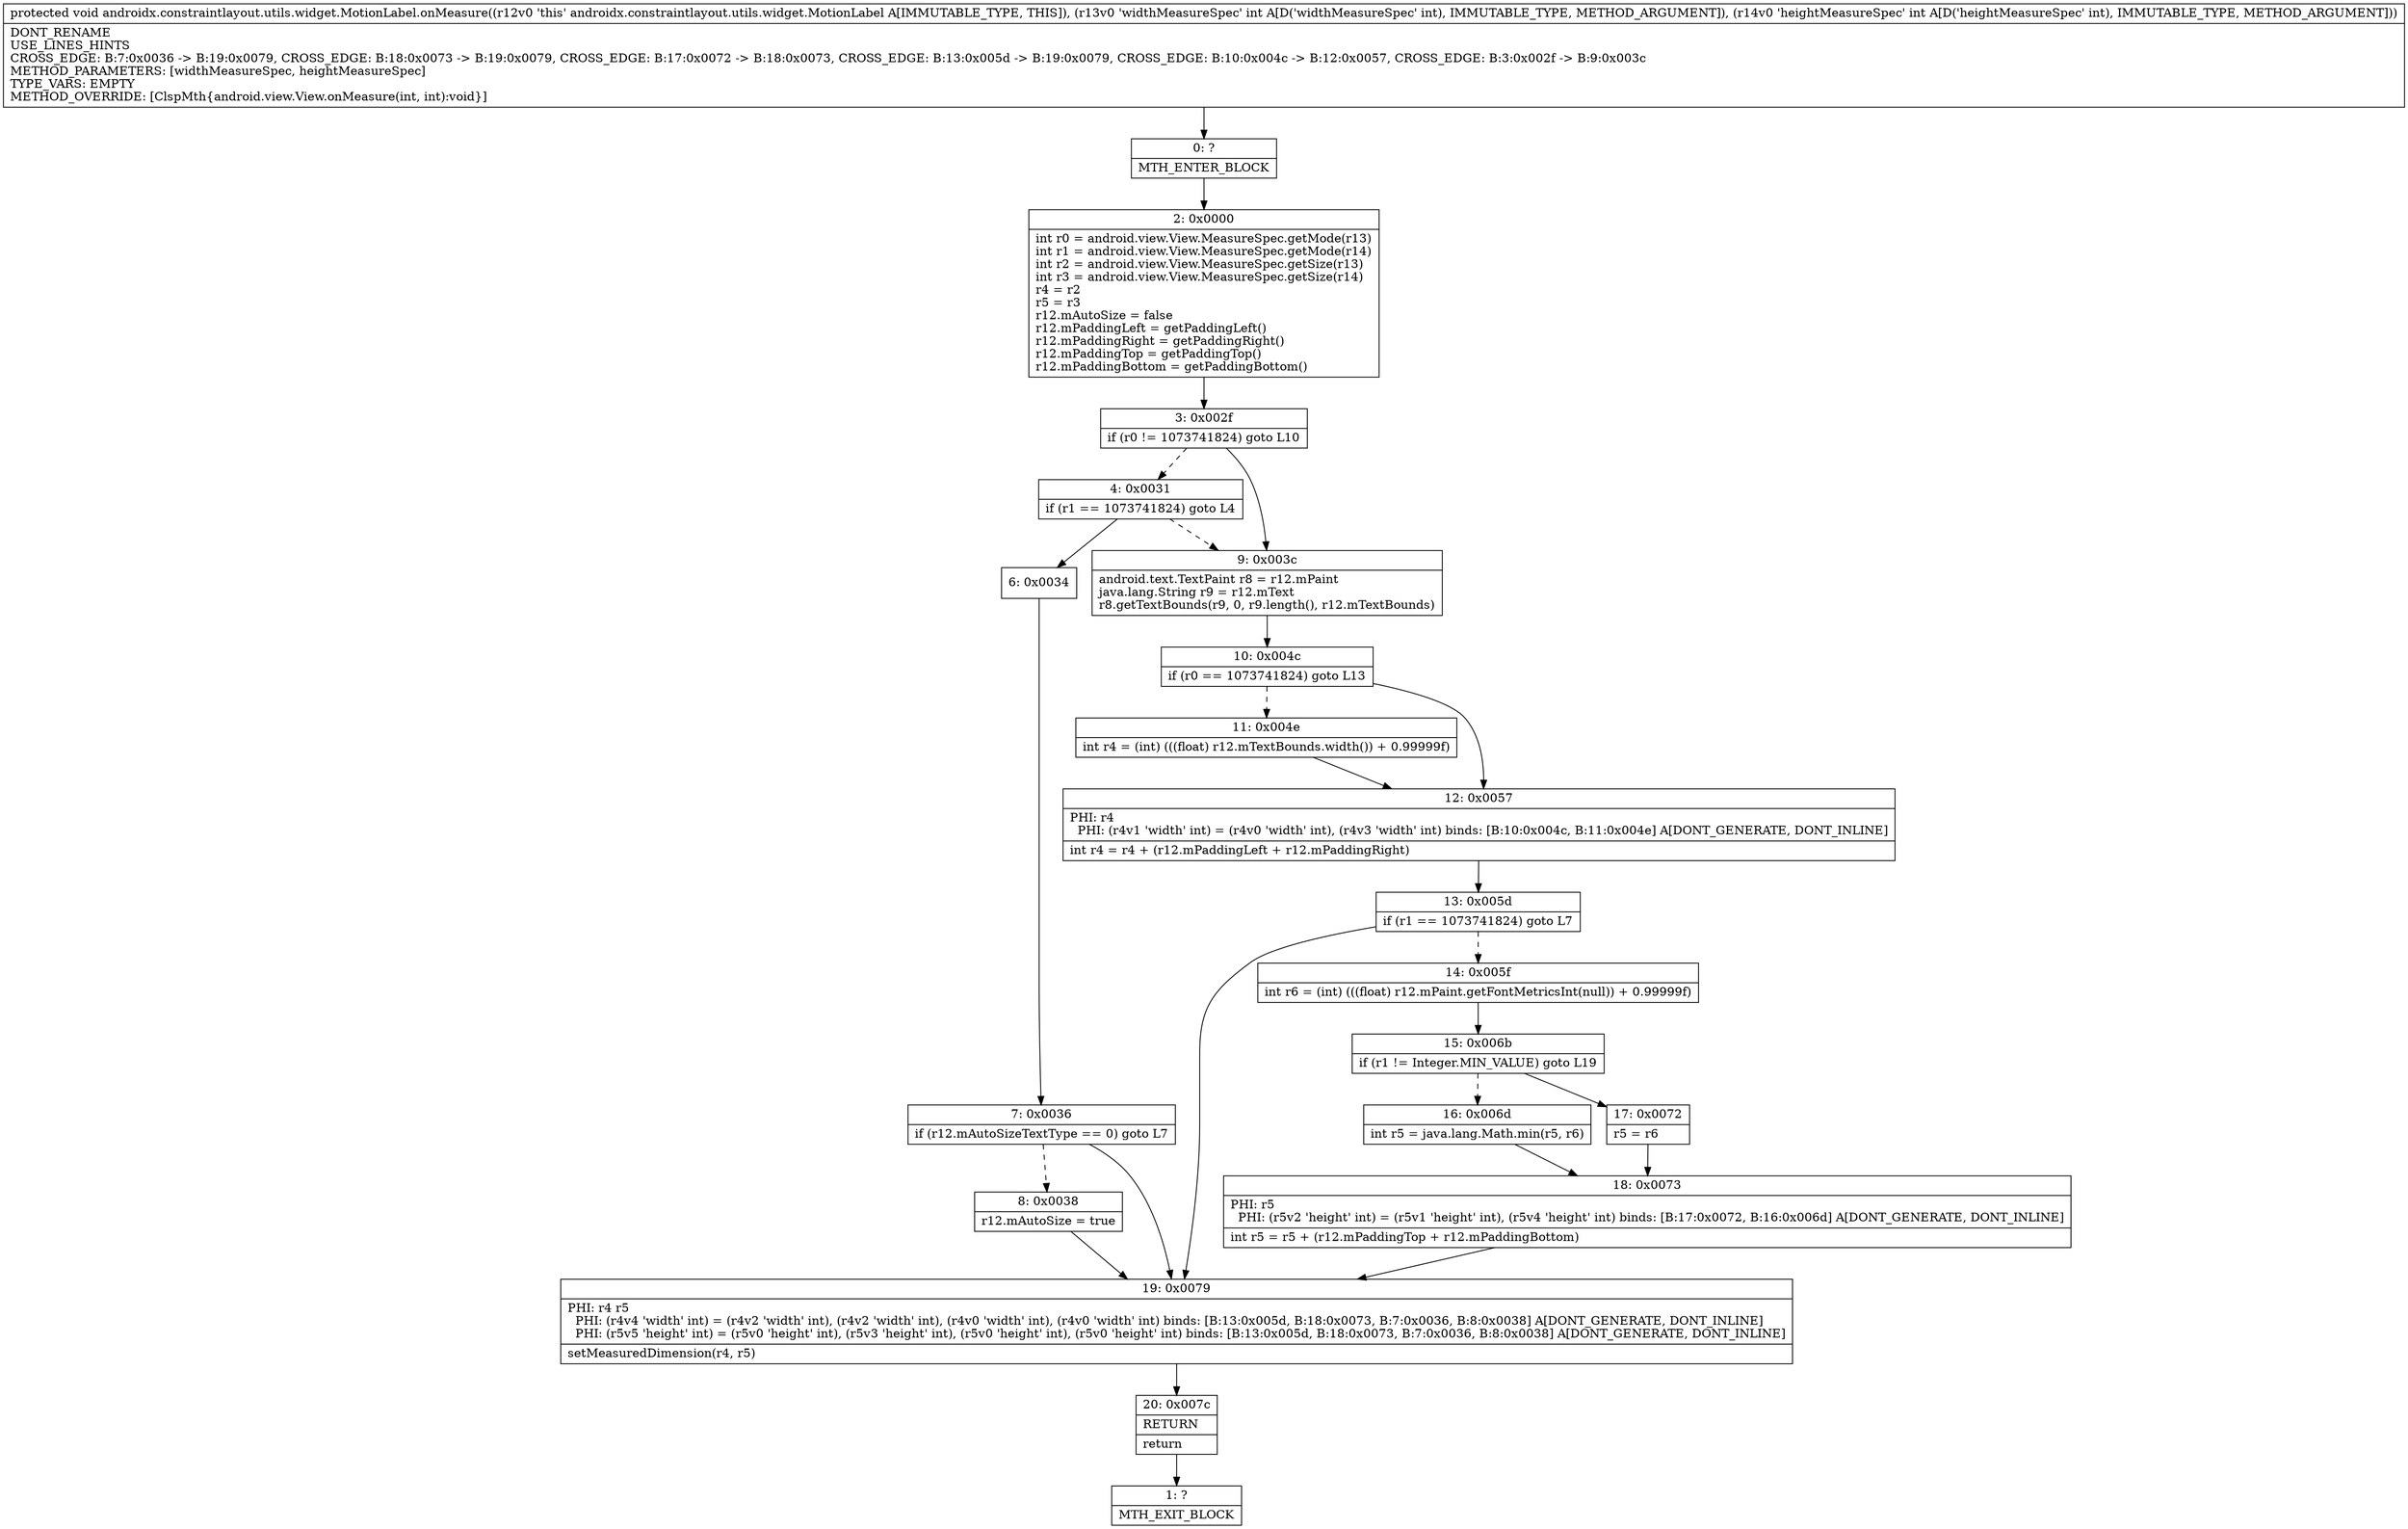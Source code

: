 digraph "CFG forandroidx.constraintlayout.utils.widget.MotionLabel.onMeasure(II)V" {
Node_0 [shape=record,label="{0\:\ ?|MTH_ENTER_BLOCK\l}"];
Node_2 [shape=record,label="{2\:\ 0x0000|int r0 = android.view.View.MeasureSpec.getMode(r13)\lint r1 = android.view.View.MeasureSpec.getMode(r14)\lint r2 = android.view.View.MeasureSpec.getSize(r13)\lint r3 = android.view.View.MeasureSpec.getSize(r14)\lr4 = r2\lr5 = r3\lr12.mAutoSize = false\lr12.mPaddingLeft = getPaddingLeft()\lr12.mPaddingRight = getPaddingRight()\lr12.mPaddingTop = getPaddingTop()\lr12.mPaddingBottom = getPaddingBottom()\l}"];
Node_3 [shape=record,label="{3\:\ 0x002f|if (r0 != 1073741824) goto L10\l}"];
Node_4 [shape=record,label="{4\:\ 0x0031|if (r1 == 1073741824) goto L4\l}"];
Node_6 [shape=record,label="{6\:\ 0x0034}"];
Node_7 [shape=record,label="{7\:\ 0x0036|if (r12.mAutoSizeTextType == 0) goto L7\l}"];
Node_8 [shape=record,label="{8\:\ 0x0038|r12.mAutoSize = true\l}"];
Node_19 [shape=record,label="{19\:\ 0x0079|PHI: r4 r5 \l  PHI: (r4v4 'width' int) = (r4v2 'width' int), (r4v2 'width' int), (r4v0 'width' int), (r4v0 'width' int) binds: [B:13:0x005d, B:18:0x0073, B:7:0x0036, B:8:0x0038] A[DONT_GENERATE, DONT_INLINE]\l  PHI: (r5v5 'height' int) = (r5v0 'height' int), (r5v3 'height' int), (r5v0 'height' int), (r5v0 'height' int) binds: [B:13:0x005d, B:18:0x0073, B:7:0x0036, B:8:0x0038] A[DONT_GENERATE, DONT_INLINE]\l|setMeasuredDimension(r4, r5)\l}"];
Node_20 [shape=record,label="{20\:\ 0x007c|RETURN\l|return\l}"];
Node_1 [shape=record,label="{1\:\ ?|MTH_EXIT_BLOCK\l}"];
Node_9 [shape=record,label="{9\:\ 0x003c|android.text.TextPaint r8 = r12.mPaint\ljava.lang.String r9 = r12.mText\lr8.getTextBounds(r9, 0, r9.length(), r12.mTextBounds)\l}"];
Node_10 [shape=record,label="{10\:\ 0x004c|if (r0 == 1073741824) goto L13\l}"];
Node_11 [shape=record,label="{11\:\ 0x004e|int r4 = (int) (((float) r12.mTextBounds.width()) + 0.99999f)\l}"];
Node_12 [shape=record,label="{12\:\ 0x0057|PHI: r4 \l  PHI: (r4v1 'width' int) = (r4v0 'width' int), (r4v3 'width' int) binds: [B:10:0x004c, B:11:0x004e] A[DONT_GENERATE, DONT_INLINE]\l|int r4 = r4 + (r12.mPaddingLeft + r12.mPaddingRight)\l}"];
Node_13 [shape=record,label="{13\:\ 0x005d|if (r1 == 1073741824) goto L7\l}"];
Node_14 [shape=record,label="{14\:\ 0x005f|int r6 = (int) (((float) r12.mPaint.getFontMetricsInt(null)) + 0.99999f)\l}"];
Node_15 [shape=record,label="{15\:\ 0x006b|if (r1 != Integer.MIN_VALUE) goto L19\l}"];
Node_16 [shape=record,label="{16\:\ 0x006d|int r5 = java.lang.Math.min(r5, r6)\l}"];
Node_18 [shape=record,label="{18\:\ 0x0073|PHI: r5 \l  PHI: (r5v2 'height' int) = (r5v1 'height' int), (r5v4 'height' int) binds: [B:17:0x0072, B:16:0x006d] A[DONT_GENERATE, DONT_INLINE]\l|int r5 = r5 + (r12.mPaddingTop + r12.mPaddingBottom)\l}"];
Node_17 [shape=record,label="{17\:\ 0x0072|r5 = r6\l}"];
MethodNode[shape=record,label="{protected void androidx.constraintlayout.utils.widget.MotionLabel.onMeasure((r12v0 'this' androidx.constraintlayout.utils.widget.MotionLabel A[IMMUTABLE_TYPE, THIS]), (r13v0 'widthMeasureSpec' int A[D('widthMeasureSpec' int), IMMUTABLE_TYPE, METHOD_ARGUMENT]), (r14v0 'heightMeasureSpec' int A[D('heightMeasureSpec' int), IMMUTABLE_TYPE, METHOD_ARGUMENT]))  | DONT_RENAME\lUSE_LINES_HINTS\lCROSS_EDGE: B:7:0x0036 \-\> B:19:0x0079, CROSS_EDGE: B:18:0x0073 \-\> B:19:0x0079, CROSS_EDGE: B:17:0x0072 \-\> B:18:0x0073, CROSS_EDGE: B:13:0x005d \-\> B:19:0x0079, CROSS_EDGE: B:10:0x004c \-\> B:12:0x0057, CROSS_EDGE: B:3:0x002f \-\> B:9:0x003c\lMETHOD_PARAMETERS: [widthMeasureSpec, heightMeasureSpec]\lTYPE_VARS: EMPTY\lMETHOD_OVERRIDE: [ClspMth\{android.view.View.onMeasure(int, int):void\}]\l}"];
MethodNode -> Node_0;Node_0 -> Node_2;
Node_2 -> Node_3;
Node_3 -> Node_4[style=dashed];
Node_3 -> Node_9;
Node_4 -> Node_6;
Node_4 -> Node_9[style=dashed];
Node_6 -> Node_7;
Node_7 -> Node_8[style=dashed];
Node_7 -> Node_19;
Node_8 -> Node_19;
Node_19 -> Node_20;
Node_20 -> Node_1;
Node_9 -> Node_10;
Node_10 -> Node_11[style=dashed];
Node_10 -> Node_12;
Node_11 -> Node_12;
Node_12 -> Node_13;
Node_13 -> Node_14[style=dashed];
Node_13 -> Node_19;
Node_14 -> Node_15;
Node_15 -> Node_16[style=dashed];
Node_15 -> Node_17;
Node_16 -> Node_18;
Node_18 -> Node_19;
Node_17 -> Node_18;
}

